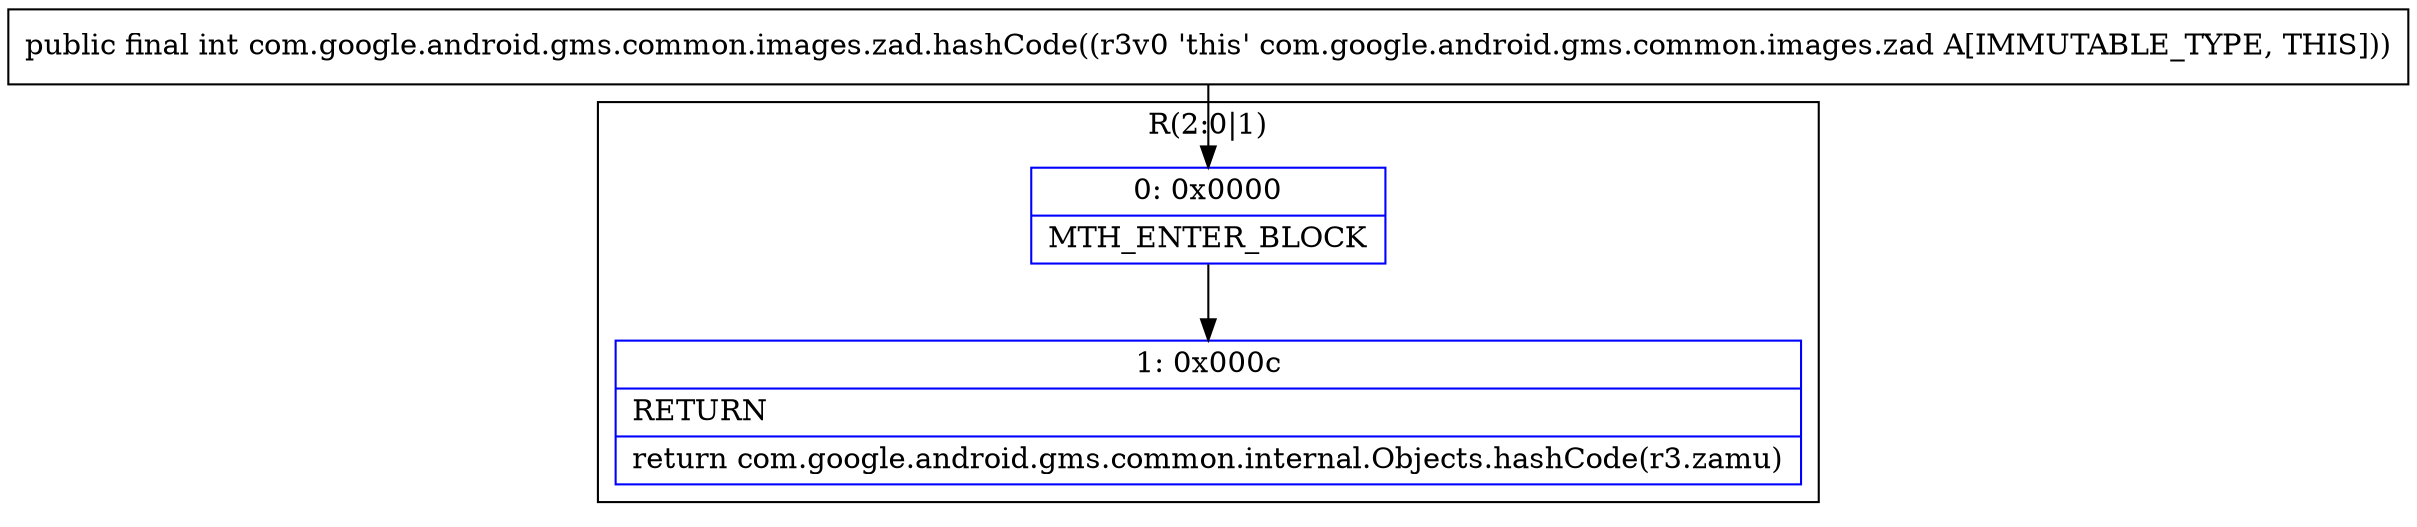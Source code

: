 digraph "CFG forcom.google.android.gms.common.images.zad.hashCode()I" {
subgraph cluster_Region_7835053 {
label = "R(2:0|1)";
node [shape=record,color=blue];
Node_0 [shape=record,label="{0\:\ 0x0000|MTH_ENTER_BLOCK\l}"];
Node_1 [shape=record,label="{1\:\ 0x000c|RETURN\l|return com.google.android.gms.common.internal.Objects.hashCode(r3.zamu)\l}"];
}
MethodNode[shape=record,label="{public final int com.google.android.gms.common.images.zad.hashCode((r3v0 'this' com.google.android.gms.common.images.zad A[IMMUTABLE_TYPE, THIS])) }"];
MethodNode -> Node_0;
Node_0 -> Node_1;
}

